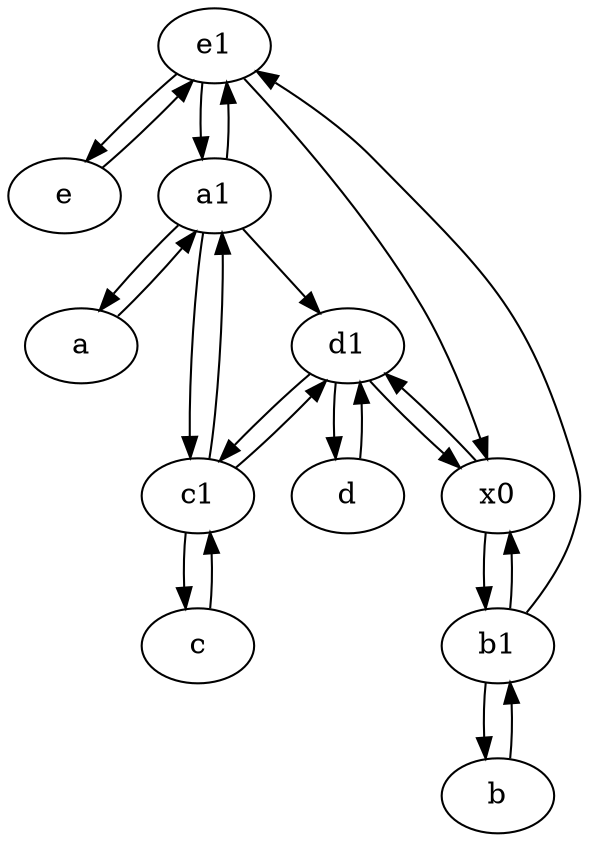 digraph  {
	e1 [pos="25,45!"];
	b1 [pos="45,20!"];
	e [pos="30,50!"];
	a1 [pos="40,15!"];
	d1 [pos="25,30!"];
	d [pos="20,30!"];
	x0;
	c1 [pos="30,15!"];
	b [pos="50,20!"];
	a [pos="40,10!"];
	c [pos="20,10!"];
	a1 -> c1;
	a1 -> e1;
	d1 -> c1;
	c1 -> d1;
	e1 -> a1;
	c1 -> c;
	e -> e1;
	c1 -> a1;
	d -> d1;
	b1 -> b;
	a -> a1;
	b1 -> x0;
	b1 -> e1;
	x0 -> b1;
	e1 -> e;
	x0 -> d1;
	a1 -> a;
	b -> b1;
	d1 -> d;
	c -> c1;
	e1 -> x0;
	d1 -> x0;
	a1 -> d1;

	}